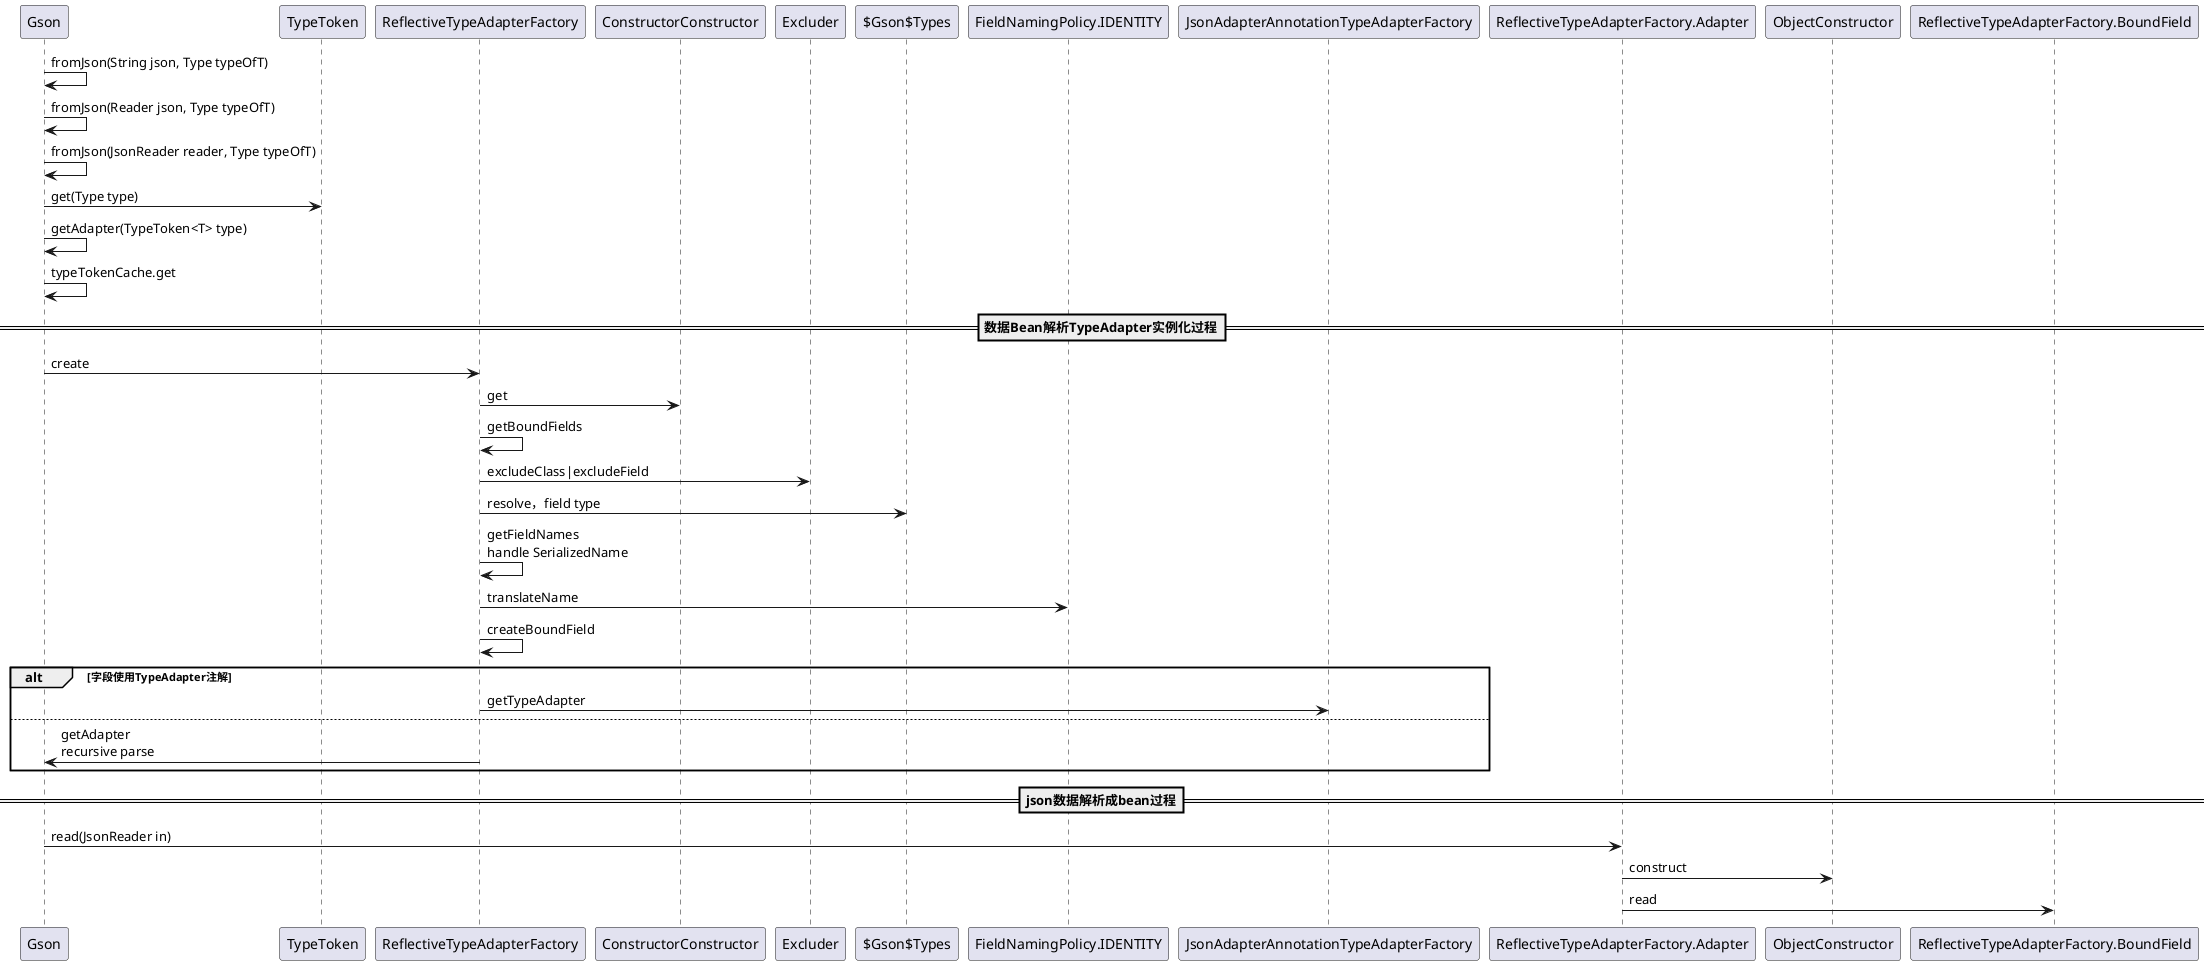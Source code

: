 @startuml Gson_FromJson_Seq

Gson -> Gson : fromJson(String json, Type typeOfT)
Gson -> Gson : fromJson(Reader json, Type typeOfT)
Gson -> Gson : fromJson(JsonReader reader, Type typeOfT)
Gson -> TypeToken : get(Type type)
Gson -> Gson : getAdapter(TypeToken<T> type)
Gson -> Gson : typeTokenCache.get

==数据Bean解析TypeAdapter实例化过程==

Gson -> ReflectiveTypeAdapterFactory : create
ReflectiveTypeAdapterFactory -> ConstructorConstructor : get
ReflectiveTypeAdapterFactory -> ReflectiveTypeAdapterFactory : getBoundFields
ReflectiveTypeAdapterFactory -> Excluder : excludeClass|excludeField
ReflectiveTypeAdapterFactory -> "$Gson$Types" : resolve，field type
ReflectiveTypeAdapterFactory -> ReflectiveTypeAdapterFactory : getFieldNames \nhandle SerializedName
ReflectiveTypeAdapterFactory -> FieldNamingPolicy.IDENTITY : translateName
ReflectiveTypeAdapterFactory -> ReflectiveTypeAdapterFactory : createBoundField
alt 字段使用TypeAdapter注解
    ReflectiveTypeAdapterFactory -> JsonAdapterAnnotationTypeAdapterFactory : getTypeAdapter
else
    ReflectiveTypeAdapterFactory -> Gson : getAdapter \nrecursive parse
end

==json数据解析成bean过程==

Gson -> ReflectiveTypeAdapterFactory.Adapter : read(JsonReader in)
ReflectiveTypeAdapterFactory.Adapter -> ObjectConstructor : construct
ReflectiveTypeAdapterFactory.Adapter -> ReflectiveTypeAdapterFactory.BoundField : read

@enduml